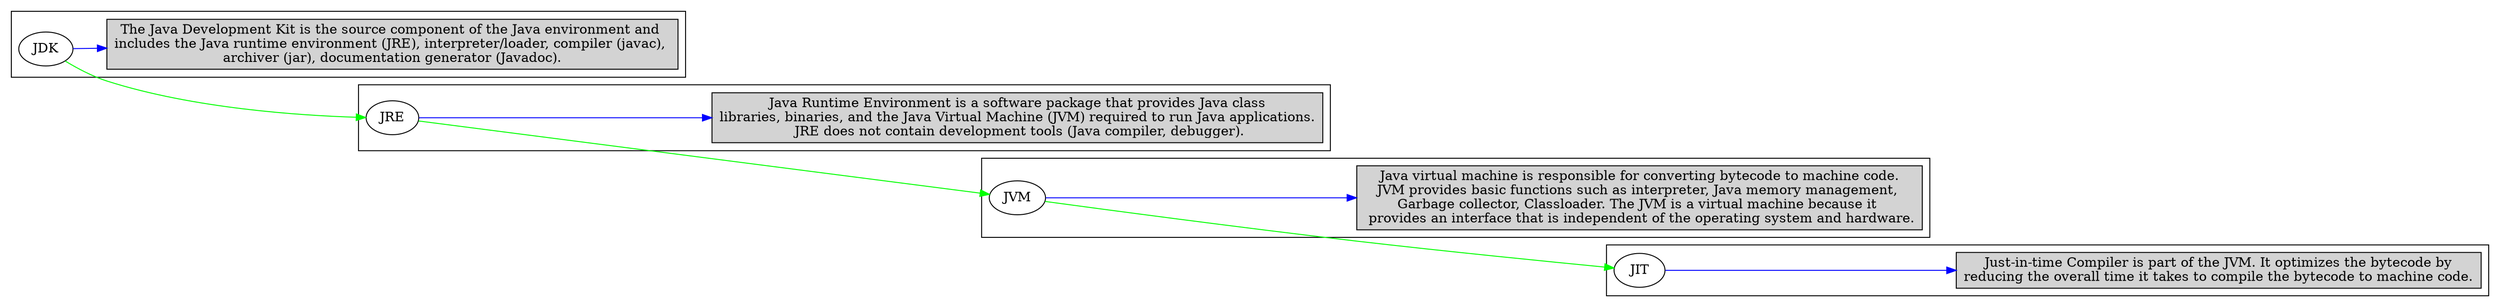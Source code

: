digraph diagram{

  rankdir=LR;
  "JDK" -> "JRE" [color = "green"];
  "JRE" -> "JVM" [color = "green"];
  "JVM" -> "JIT" [color = "green"];

  subgraph cluster_jdk {
      node [style=filled];
      node [shape = box];
		  "JDK" -> "The Java Development Kit is the source component of the Java environment and \n" +
		  "includes the Java runtime environment (JRE), interpreter/loader, compiler (javac), \n" +
		  "archiver (jar), documentation generator (Javadoc)." [color="blue"];
	}

	subgraph cluster_jre {
	    node [style=filled];
      node [shape = box];
      "JRE" -> "Java Runtime Environment is a software package that provides Java class\n" +
      "libraries, binaries, and the Java Virtual Machine (JVM) required to run Java " +
      "applications.\n JRE does not contain development tools (Java compiler, debugger)."
      [color="blue"];
  }

  subgraph cluster_jvm {
      node [style=filled];
      node [shape = box];
      "JVM" -> "Java virtual machine is responsible for converting bytecode to machine code.\n" +
      "JVM provides basic functions such as interpreter, Java memory management, \n" +
      "Garbage collector, Classloader. The JVM is a virtual machine because it \n " +
      "provides an interface that is independent of the operating system and hardware."
      [color="blue"];
  }

   subgraph cluster_jit {
      node [style=filled];
      node [shape = box];
      "JIT" -> "Just-in-time Compiler is part of the JVM. It optimizes the bytecode by\n" +
       "reducing the overall time it takes to compile the bytecode to machine code." [color="blue"];
   }
}
